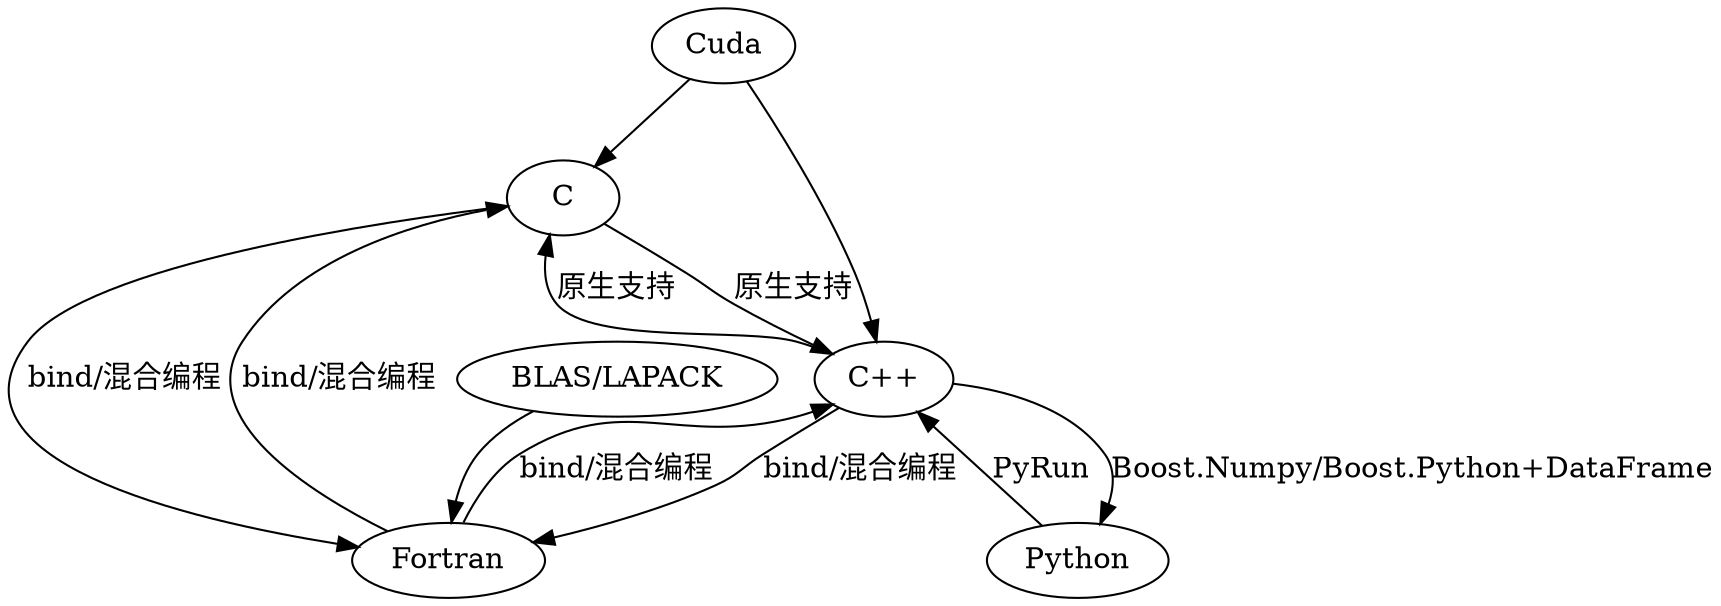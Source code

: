 digraph{
"Cuda" -> "C"
"Cuda" -> "C++"
"BLAS/LAPACK" -> "Fortran"
"Fortran" -> "C"[label="bind/混合编程"]
"C" -> "Fortran"[label="bind/混合编程"]
"C" -> "C++"[label="原生支持"]
"C++" -> "C"[label="原生支持"]
"Fortran" -> "C++"[label="bind/混合编程"]
"C++" -> "Fortran"[label="bind/混合编程"]
"C++" -> "Python"[label="Boost.Numpy/Boost.Python+DataFrame"]
"Python" -> "C++"[label="PyRun"]
}